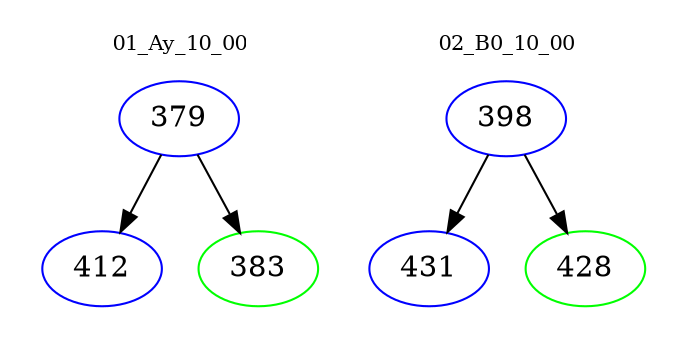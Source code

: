 digraph{
subgraph cluster_0 {
color = white
label = "01_Ay_10_00";
fontsize=10;
T0_379 [label="379", color="blue"]
T0_379 -> T0_412 [color="black"]
T0_412 [label="412", color="blue"]
T0_379 -> T0_383 [color="black"]
T0_383 [label="383", color="green"]
}
subgraph cluster_1 {
color = white
label = "02_B0_10_00";
fontsize=10;
T1_398 [label="398", color="blue"]
T1_398 -> T1_431 [color="black"]
T1_431 [label="431", color="blue"]
T1_398 -> T1_428 [color="black"]
T1_428 [label="428", color="green"]
}
}
